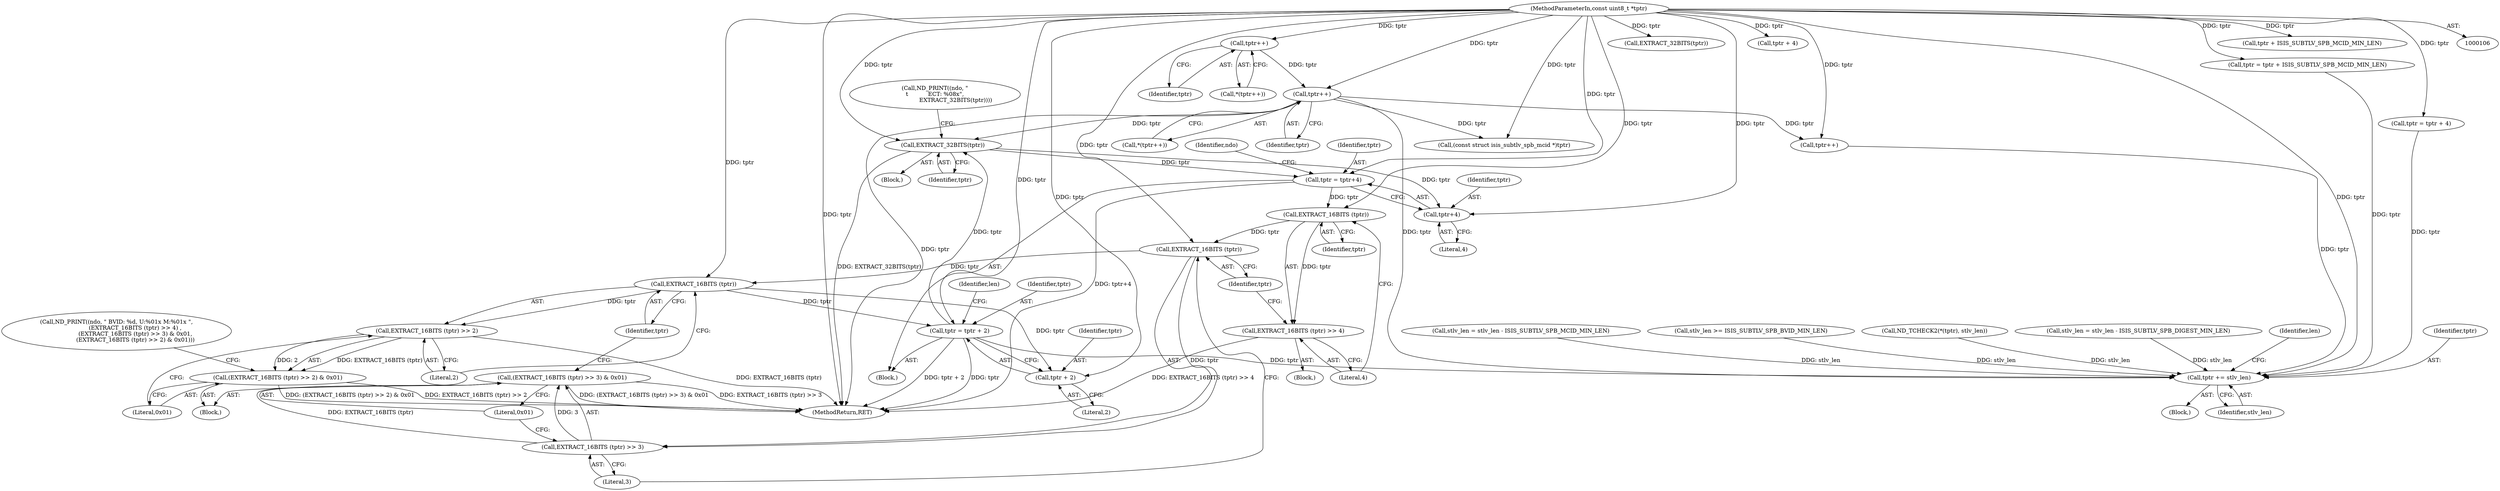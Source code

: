 digraph "0_tcpdump_b20e1639dbac84b3fcb393858521c13ad47a9d70_0@pointer" {
"1000312" [label="(Call,EXTRACT_32BITS(tptr))"];
"1000342" [label="(Call,tptr = tptr + 2)"];
"1000338" [label="(Call,EXTRACT_16BITS (tptr))"];
"1000332" [label="(Call,EXTRACT_16BITS (tptr))"];
"1000326" [label="(Call,EXTRACT_16BITS (tptr))"];
"1000314" [label="(Call,tptr = tptr+4)"];
"1000312" [label="(Call,EXTRACT_32BITS(tptr))"];
"1000132" [label="(Call,tptr++)"];
"1000127" [label="(Call,tptr++)"];
"1000108" [label="(MethodParameterIn,const uint8_t *tptr)"];
"1000325" [label="(Call,EXTRACT_16BITS (tptr) >> 4)"];
"1000331" [label="(Call,EXTRACT_16BITS (tptr) >> 3)"];
"1000330" [label="(Call,(EXTRACT_16BITS (tptr) >> 3) & 0x01)"];
"1000337" [label="(Call,EXTRACT_16BITS (tptr) >> 2)"];
"1000336" [label="(Call,(EXTRACT_16BITS (tptr) >> 2) & 0x01)"];
"1000316" [label="(Call,tptr+4)"];
"1000360" [label="(Call,tptr += stlv_len)"];
"1000344" [label="(Call,tptr + 2)"];
"1000361" [label="(Identifier,tptr)"];
"1000108" [label="(MethodParameterIn,const uint8_t *tptr)"];
"1000324" [label="(Block,)"];
"1000307" [label="(Call,ND_PRINT((ndo, \"\n\t           ECT: %08x\",\n                       EXTRACT_32BITS(tptr))))"];
"1000343" [label="(Identifier,tptr)"];
"1000268" [label="(Call,EXTRACT_32BITS(tptr))"];
"1000206" [label="(Call,stlv_len = stlv_len - ISIS_SUBTLV_SPB_MCID_MIN_LEN)"];
"1000326" [label="(Call,EXTRACT_16BITS (tptr))"];
"1000312" [label="(Call,EXTRACT_32BITS(tptr))"];
"1000247" [label="(Call,tptr++)"];
"1000332" [label="(Call,EXTRACT_16BITS (tptr))"];
"1000340" [label="(Literal,2)"];
"1000315" [label="(Identifier,tptr)"];
"1000303" [label="(Call,stlv_len >= ISIS_SUBTLV_SPB_BVID_MIN_LEN)"];
"1000157" [label="(Call,ND_TCHECK2(*(tptr), stlv_len))"];
"1000333" [label="(Identifier,tptr)"];
"1000286" [label="(Call,tptr + 4)"];
"1000196" [label="(Call,tptr = tptr + ISIS_SUBTLV_SPB_MCID_MIN_LEN)"];
"1000325" [label="(Call,EXTRACT_16BITS (tptr) >> 4)"];
"1000127" [label="(Call,tptr++)"];
"1000119" [label="(Block,)"];
"1000133" [label="(Identifier,tptr)"];
"1000284" [label="(Call,tptr = tptr + 4)"];
"1000362" [label="(Identifier,stlv_len)"];
"1000319" [label="(Call,ND_PRINT((ndo, \" BVID: %d, U:%01x M:%01x \",\n                     (EXTRACT_16BITS (tptr) >> 4) ,\n                     (EXTRACT_16BITS (tptr) >> 3) & 0x01,\n                     (EXTRACT_16BITS (tptr) >> 2) & 0x01)))"];
"1000328" [label="(Literal,4)"];
"1000173" [label="(Call,(const struct isis_subtlv_spb_mcid *)tptr)"];
"1000346" [label="(Literal,2)"];
"1000342" [label="(Call,tptr = tptr + 2)"];
"1000131" [label="(Call,*(tptr++))"];
"1000318" [label="(Literal,4)"];
"1000345" [label="(Identifier,tptr)"];
"1000306" [label="(Block,)"];
"1000128" [label="(Identifier,tptr)"];
"1000294" [label="(Call,stlv_len = stlv_len - ISIS_SUBTLV_SPB_DIGEST_MIN_LEN)"];
"1000339" [label="(Identifier,tptr)"];
"1000198" [label="(Call,tptr + ISIS_SUBTLV_SPB_MCID_MIN_LEN)"];
"1000335" [label="(Literal,0x01)"];
"1000344" [label="(Call,tptr + 2)"];
"1000310" [label="(Block,)"];
"1000348" [label="(Identifier,len)"];
"1000313" [label="(Identifier,tptr)"];
"1000334" [label="(Literal,3)"];
"1000360" [label="(Call,tptr += stlv_len)"];
"1000336" [label="(Call,(EXTRACT_16BITS (tptr) >> 2) & 0x01)"];
"1000317" [label="(Identifier,tptr)"];
"1000337" [label="(Call,EXTRACT_16BITS (tptr) >> 2)"];
"1000364" [label="(Identifier,len)"];
"1000381" [label="(MethodReturn,RET)"];
"1000321" [label="(Identifier,ndo)"];
"1000341" [label="(Literal,0x01)"];
"1000330" [label="(Call,(EXTRACT_16BITS (tptr) >> 3) & 0x01)"];
"1000316" [label="(Call,tptr+4)"];
"1000329" [label="(Block,)"];
"1000331" [label="(Call,EXTRACT_16BITS (tptr) >> 3)"];
"1000338" [label="(Call,EXTRACT_16BITS (tptr))"];
"1000126" [label="(Call,*(tptr++))"];
"1000314" [label="(Call,tptr = tptr+4)"];
"1000132" [label="(Call,tptr++)"];
"1000327" [label="(Identifier,tptr)"];
"1000312" -> "1000310"  [label="AST: "];
"1000312" -> "1000313"  [label="CFG: "];
"1000313" -> "1000312"  [label="AST: "];
"1000307" -> "1000312"  [label="CFG: "];
"1000312" -> "1000381"  [label="DDG: EXTRACT_32BITS(tptr)"];
"1000342" -> "1000312"  [label="DDG: tptr"];
"1000132" -> "1000312"  [label="DDG: tptr"];
"1000108" -> "1000312"  [label="DDG: tptr"];
"1000312" -> "1000314"  [label="DDG: tptr"];
"1000312" -> "1000316"  [label="DDG: tptr"];
"1000342" -> "1000306"  [label="AST: "];
"1000342" -> "1000344"  [label="CFG: "];
"1000343" -> "1000342"  [label="AST: "];
"1000344" -> "1000342"  [label="AST: "];
"1000348" -> "1000342"  [label="CFG: "];
"1000342" -> "1000381"  [label="DDG: tptr + 2"];
"1000342" -> "1000381"  [label="DDG: tptr"];
"1000338" -> "1000342"  [label="DDG: tptr"];
"1000108" -> "1000342"  [label="DDG: tptr"];
"1000342" -> "1000360"  [label="DDG: tptr"];
"1000338" -> "1000337"  [label="AST: "];
"1000338" -> "1000339"  [label="CFG: "];
"1000339" -> "1000338"  [label="AST: "];
"1000340" -> "1000338"  [label="CFG: "];
"1000338" -> "1000337"  [label="DDG: tptr"];
"1000332" -> "1000338"  [label="DDG: tptr"];
"1000108" -> "1000338"  [label="DDG: tptr"];
"1000338" -> "1000344"  [label="DDG: tptr"];
"1000332" -> "1000331"  [label="AST: "];
"1000332" -> "1000333"  [label="CFG: "];
"1000333" -> "1000332"  [label="AST: "];
"1000334" -> "1000332"  [label="CFG: "];
"1000332" -> "1000331"  [label="DDG: tptr"];
"1000326" -> "1000332"  [label="DDG: tptr"];
"1000108" -> "1000332"  [label="DDG: tptr"];
"1000326" -> "1000325"  [label="AST: "];
"1000326" -> "1000327"  [label="CFG: "];
"1000327" -> "1000326"  [label="AST: "];
"1000328" -> "1000326"  [label="CFG: "];
"1000326" -> "1000325"  [label="DDG: tptr"];
"1000314" -> "1000326"  [label="DDG: tptr"];
"1000108" -> "1000326"  [label="DDG: tptr"];
"1000314" -> "1000306"  [label="AST: "];
"1000314" -> "1000316"  [label="CFG: "];
"1000315" -> "1000314"  [label="AST: "];
"1000316" -> "1000314"  [label="AST: "];
"1000321" -> "1000314"  [label="CFG: "];
"1000314" -> "1000381"  [label="DDG: tptr+4"];
"1000108" -> "1000314"  [label="DDG: tptr"];
"1000132" -> "1000131"  [label="AST: "];
"1000132" -> "1000133"  [label="CFG: "];
"1000133" -> "1000132"  [label="AST: "];
"1000131" -> "1000132"  [label="CFG: "];
"1000132" -> "1000381"  [label="DDG: tptr"];
"1000127" -> "1000132"  [label="DDG: tptr"];
"1000108" -> "1000132"  [label="DDG: tptr"];
"1000132" -> "1000173"  [label="DDG: tptr"];
"1000132" -> "1000247"  [label="DDG: tptr"];
"1000132" -> "1000360"  [label="DDG: tptr"];
"1000127" -> "1000126"  [label="AST: "];
"1000127" -> "1000128"  [label="CFG: "];
"1000128" -> "1000127"  [label="AST: "];
"1000126" -> "1000127"  [label="CFG: "];
"1000108" -> "1000127"  [label="DDG: tptr"];
"1000108" -> "1000106"  [label="AST: "];
"1000108" -> "1000381"  [label="DDG: tptr"];
"1000108" -> "1000173"  [label="DDG: tptr"];
"1000108" -> "1000196"  [label="DDG: tptr"];
"1000108" -> "1000198"  [label="DDG: tptr"];
"1000108" -> "1000247"  [label="DDG: tptr"];
"1000108" -> "1000268"  [label="DDG: tptr"];
"1000108" -> "1000284"  [label="DDG: tptr"];
"1000108" -> "1000286"  [label="DDG: tptr"];
"1000108" -> "1000316"  [label="DDG: tptr"];
"1000108" -> "1000344"  [label="DDG: tptr"];
"1000108" -> "1000360"  [label="DDG: tptr"];
"1000325" -> "1000324"  [label="AST: "];
"1000325" -> "1000328"  [label="CFG: "];
"1000328" -> "1000325"  [label="AST: "];
"1000333" -> "1000325"  [label="CFG: "];
"1000325" -> "1000381"  [label="DDG: EXTRACT_16BITS (tptr) >> 4"];
"1000331" -> "1000330"  [label="AST: "];
"1000331" -> "1000334"  [label="CFG: "];
"1000334" -> "1000331"  [label="AST: "];
"1000335" -> "1000331"  [label="CFG: "];
"1000331" -> "1000330"  [label="DDG: EXTRACT_16BITS (tptr)"];
"1000331" -> "1000330"  [label="DDG: 3"];
"1000330" -> "1000329"  [label="AST: "];
"1000330" -> "1000335"  [label="CFG: "];
"1000335" -> "1000330"  [label="AST: "];
"1000339" -> "1000330"  [label="CFG: "];
"1000330" -> "1000381"  [label="DDG: EXTRACT_16BITS (tptr) >> 3"];
"1000330" -> "1000381"  [label="DDG: (EXTRACT_16BITS (tptr) >> 3) & 0x01"];
"1000337" -> "1000336"  [label="AST: "];
"1000337" -> "1000340"  [label="CFG: "];
"1000340" -> "1000337"  [label="AST: "];
"1000341" -> "1000337"  [label="CFG: "];
"1000337" -> "1000381"  [label="DDG: EXTRACT_16BITS (tptr)"];
"1000337" -> "1000336"  [label="DDG: EXTRACT_16BITS (tptr)"];
"1000337" -> "1000336"  [label="DDG: 2"];
"1000336" -> "1000329"  [label="AST: "];
"1000336" -> "1000341"  [label="CFG: "];
"1000341" -> "1000336"  [label="AST: "];
"1000319" -> "1000336"  [label="CFG: "];
"1000336" -> "1000381"  [label="DDG: (EXTRACT_16BITS (tptr) >> 2) & 0x01"];
"1000336" -> "1000381"  [label="DDG: EXTRACT_16BITS (tptr) >> 2"];
"1000316" -> "1000318"  [label="CFG: "];
"1000317" -> "1000316"  [label="AST: "];
"1000318" -> "1000316"  [label="AST: "];
"1000360" -> "1000119"  [label="AST: "];
"1000360" -> "1000362"  [label="CFG: "];
"1000361" -> "1000360"  [label="AST: "];
"1000362" -> "1000360"  [label="AST: "];
"1000364" -> "1000360"  [label="CFG: "];
"1000303" -> "1000360"  [label="DDG: stlv_len"];
"1000157" -> "1000360"  [label="DDG: stlv_len"];
"1000206" -> "1000360"  [label="DDG: stlv_len"];
"1000294" -> "1000360"  [label="DDG: stlv_len"];
"1000247" -> "1000360"  [label="DDG: tptr"];
"1000196" -> "1000360"  [label="DDG: tptr"];
"1000284" -> "1000360"  [label="DDG: tptr"];
"1000344" -> "1000346"  [label="CFG: "];
"1000345" -> "1000344"  [label="AST: "];
"1000346" -> "1000344"  [label="AST: "];
}
